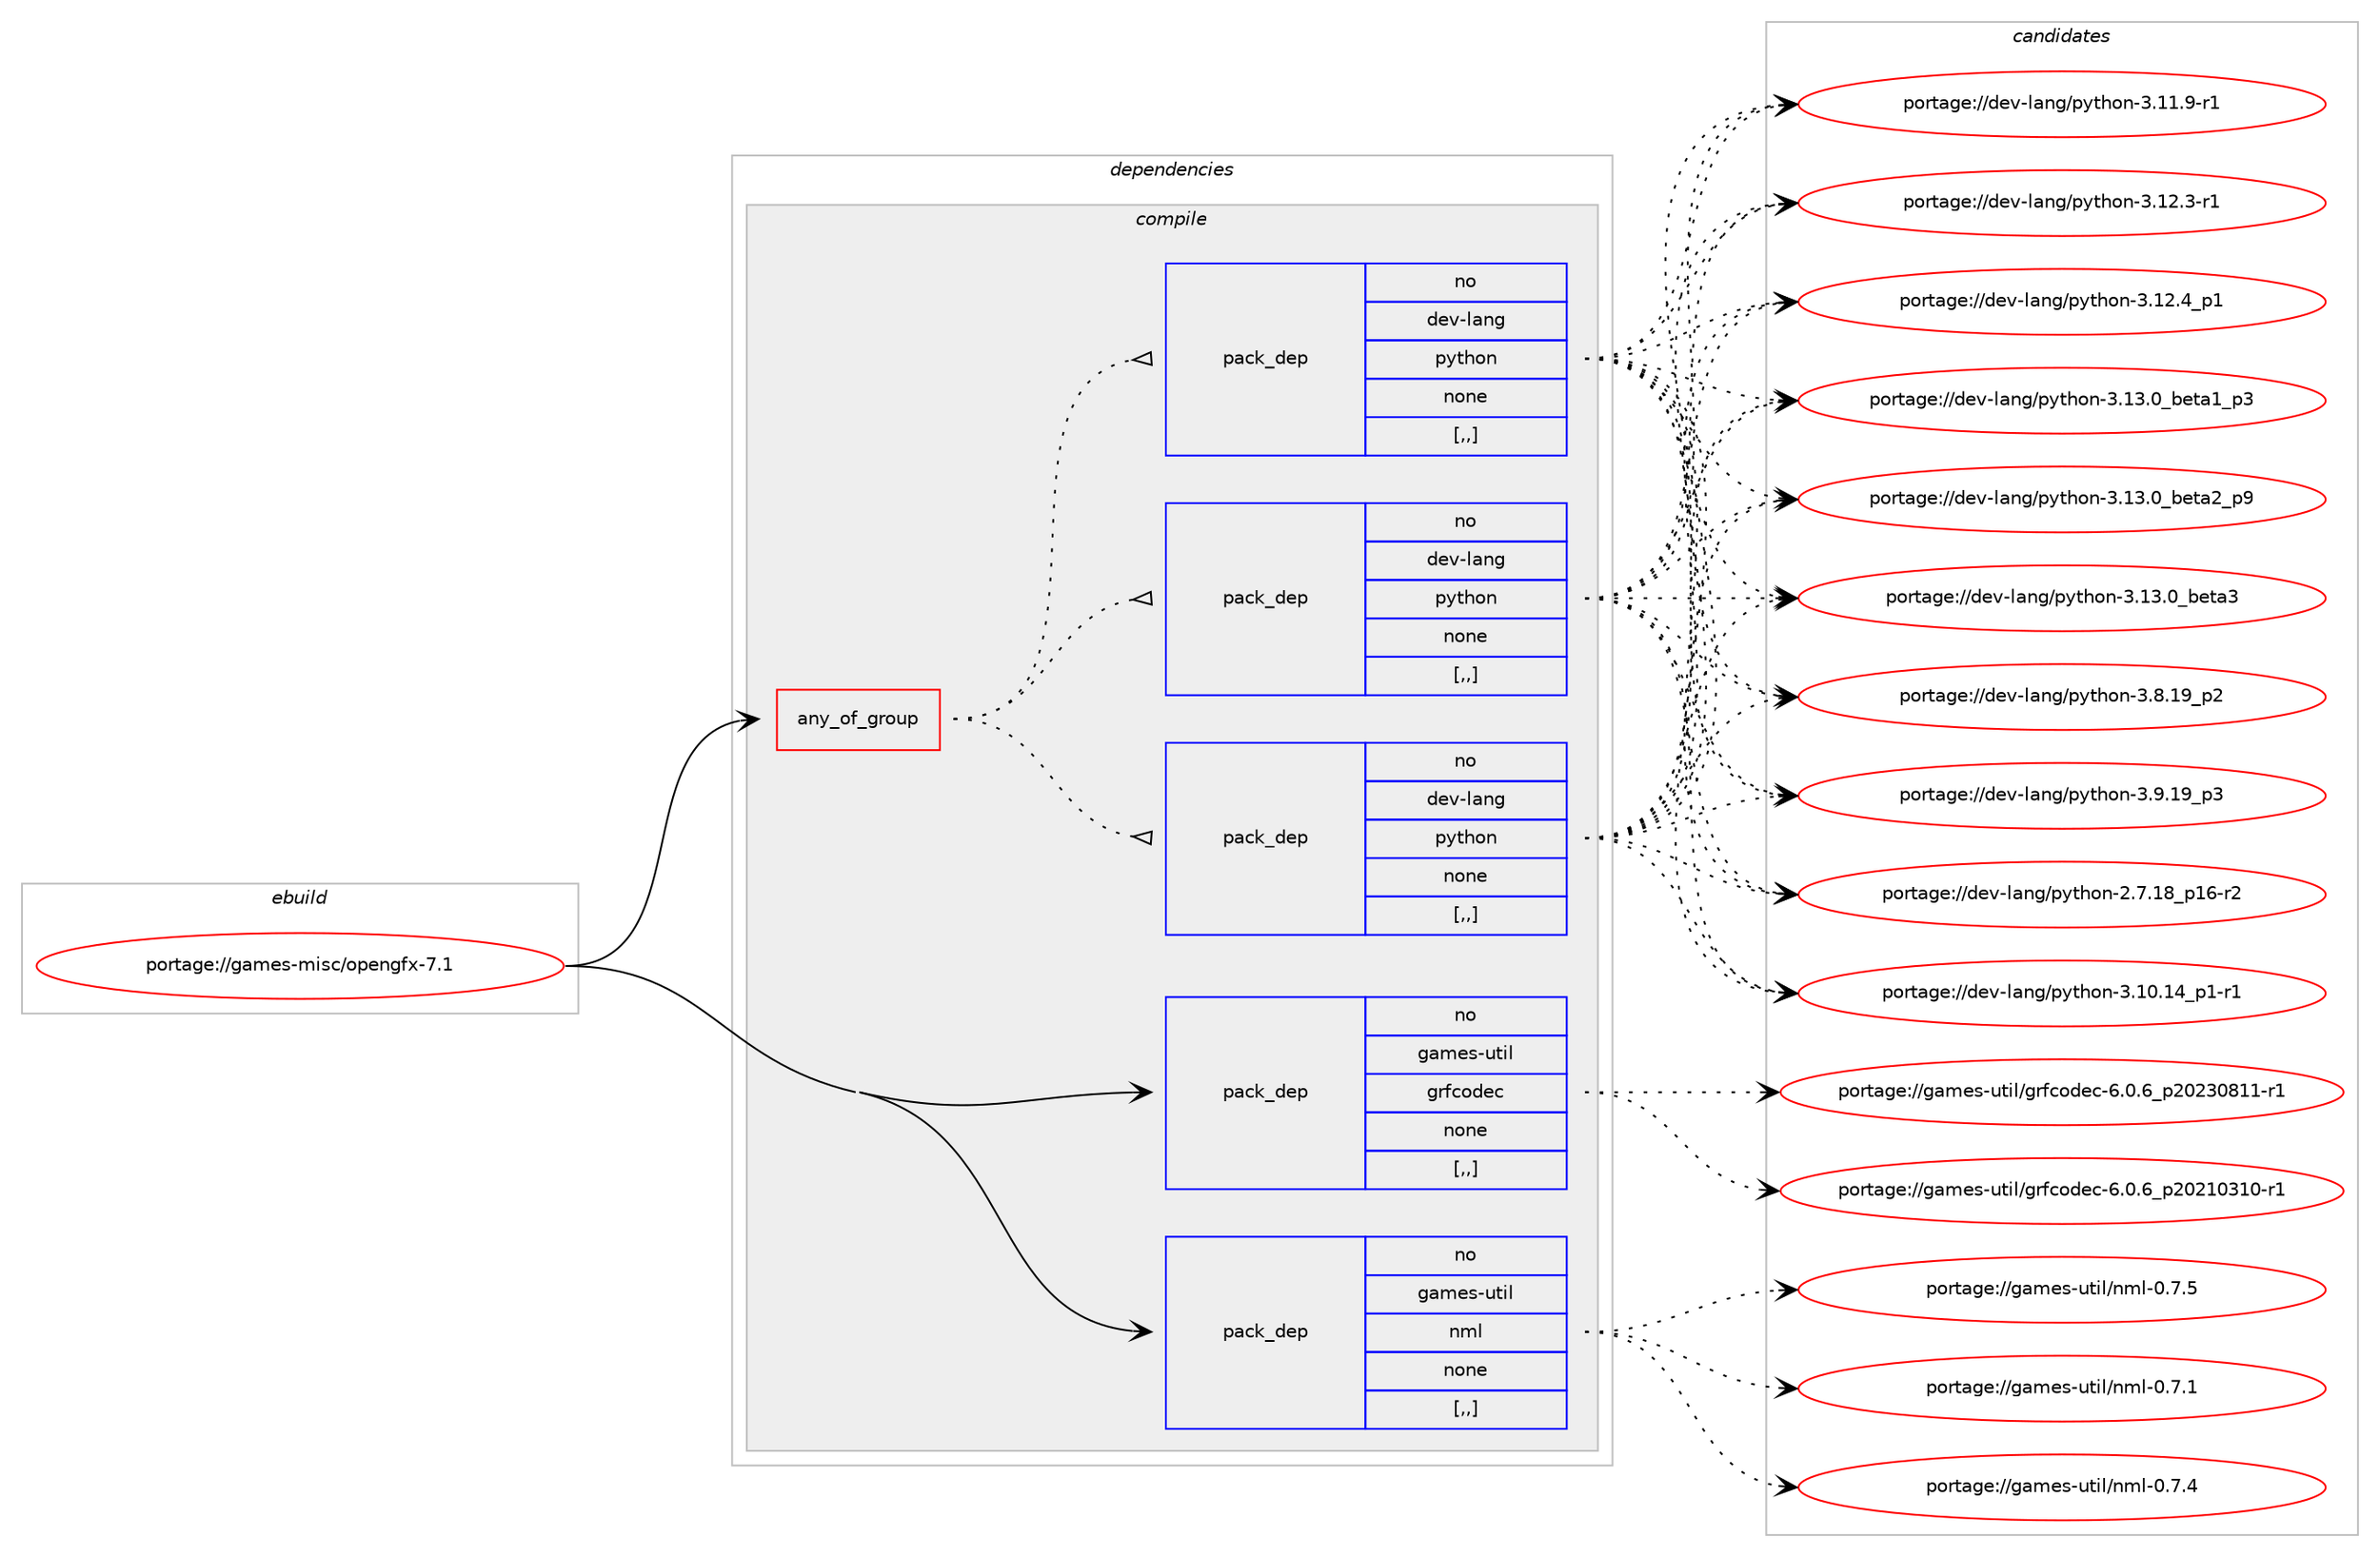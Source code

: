 digraph prolog {

# *************
# Graph options
# *************

newrank=true;
concentrate=true;
compound=true;
graph [rankdir=LR,fontname=Helvetica,fontsize=10,ranksep=1.5];#, ranksep=2.5, nodesep=0.2];
edge  [arrowhead=vee];
node  [fontname=Helvetica,fontsize=10];

# **********
# The ebuild
# **********

subgraph cluster_leftcol {
color=gray;
rank=same;
label=<<i>ebuild</i>>;
id [label="portage://games-misc/opengfx-7.1", color=red, width=4, href="../games-misc/opengfx-7.1.svg"];
}

# ****************
# The dependencies
# ****************

subgraph cluster_midcol {
color=gray;
label=<<i>dependencies</i>>;
subgraph cluster_compile {
fillcolor="#eeeeee";
style=filled;
label=<<i>compile</i>>;
subgraph any1334 {
dependency226346 [label=<<TABLE BORDER="0" CELLBORDER="1" CELLSPACING="0" CELLPADDING="4"><TR><TD CELLPADDING="10">any_of_group</TD></TR></TABLE>>, shape=none, color=red];subgraph pack162118 {
dependency226347 [label=<<TABLE BORDER="0" CELLBORDER="1" CELLSPACING="0" CELLPADDING="4" WIDTH="220"><TR><TD ROWSPAN="6" CELLPADDING="30">pack_dep</TD></TR><TR><TD WIDTH="110">no</TD></TR><TR><TD>dev-lang</TD></TR><TR><TD>python</TD></TR><TR><TD>none</TD></TR><TR><TD>[,,]</TD></TR></TABLE>>, shape=none, color=blue];
}
dependency226346:e -> dependency226347:w [weight=20,style="dotted",arrowhead="oinv"];
subgraph pack162119 {
dependency226348 [label=<<TABLE BORDER="0" CELLBORDER="1" CELLSPACING="0" CELLPADDING="4" WIDTH="220"><TR><TD ROWSPAN="6" CELLPADDING="30">pack_dep</TD></TR><TR><TD WIDTH="110">no</TD></TR><TR><TD>dev-lang</TD></TR><TR><TD>python</TD></TR><TR><TD>none</TD></TR><TR><TD>[,,]</TD></TR></TABLE>>, shape=none, color=blue];
}
dependency226346:e -> dependency226348:w [weight=20,style="dotted",arrowhead="oinv"];
subgraph pack162120 {
dependency226349 [label=<<TABLE BORDER="0" CELLBORDER="1" CELLSPACING="0" CELLPADDING="4" WIDTH="220"><TR><TD ROWSPAN="6" CELLPADDING="30">pack_dep</TD></TR><TR><TD WIDTH="110">no</TD></TR><TR><TD>dev-lang</TD></TR><TR><TD>python</TD></TR><TR><TD>none</TD></TR><TR><TD>[,,]</TD></TR></TABLE>>, shape=none, color=blue];
}
dependency226346:e -> dependency226349:w [weight=20,style="dotted",arrowhead="oinv"];
}
id:e -> dependency226346:w [weight=20,style="solid",arrowhead="vee"];
subgraph pack162121 {
dependency226350 [label=<<TABLE BORDER="0" CELLBORDER="1" CELLSPACING="0" CELLPADDING="4" WIDTH="220"><TR><TD ROWSPAN="6" CELLPADDING="30">pack_dep</TD></TR><TR><TD WIDTH="110">no</TD></TR><TR><TD>games-util</TD></TR><TR><TD>grfcodec</TD></TR><TR><TD>none</TD></TR><TR><TD>[,,]</TD></TR></TABLE>>, shape=none, color=blue];
}
id:e -> dependency226350:w [weight=20,style="solid",arrowhead="vee"];
subgraph pack162122 {
dependency226351 [label=<<TABLE BORDER="0" CELLBORDER="1" CELLSPACING="0" CELLPADDING="4" WIDTH="220"><TR><TD ROWSPAN="6" CELLPADDING="30">pack_dep</TD></TR><TR><TD WIDTH="110">no</TD></TR><TR><TD>games-util</TD></TR><TR><TD>nml</TD></TR><TR><TD>none</TD></TR><TR><TD>[,,]</TD></TR></TABLE>>, shape=none, color=blue];
}
id:e -> dependency226351:w [weight=20,style="solid",arrowhead="vee"];
}
subgraph cluster_compileandrun {
fillcolor="#eeeeee";
style=filled;
label=<<i>compile and run</i>>;
}
subgraph cluster_run {
fillcolor="#eeeeee";
style=filled;
label=<<i>run</i>>;
}
}

# **************
# The candidates
# **************

subgraph cluster_choices {
rank=same;
color=gray;
label=<<i>candidates</i>>;

subgraph choice162118 {
color=black;
nodesep=1;
choice100101118451089711010347112121116104111110455046554649569511249544511450 [label="portage://dev-lang/python-2.7.18_p16-r2", color=red, width=4,href="../dev-lang/python-2.7.18_p16-r2.svg"];
choice100101118451089711010347112121116104111110455146494846495295112494511449 [label="portage://dev-lang/python-3.10.14_p1-r1", color=red, width=4,href="../dev-lang/python-3.10.14_p1-r1.svg"];
choice100101118451089711010347112121116104111110455146494946574511449 [label="portage://dev-lang/python-3.11.9-r1", color=red, width=4,href="../dev-lang/python-3.11.9-r1.svg"];
choice100101118451089711010347112121116104111110455146495046514511449 [label="portage://dev-lang/python-3.12.3-r1", color=red, width=4,href="../dev-lang/python-3.12.3-r1.svg"];
choice100101118451089711010347112121116104111110455146495046529511249 [label="portage://dev-lang/python-3.12.4_p1", color=red, width=4,href="../dev-lang/python-3.12.4_p1.svg"];
choice10010111845108971101034711212111610411111045514649514648959810111697499511251 [label="portage://dev-lang/python-3.13.0_beta1_p3", color=red, width=4,href="../dev-lang/python-3.13.0_beta1_p3.svg"];
choice10010111845108971101034711212111610411111045514649514648959810111697509511257 [label="portage://dev-lang/python-3.13.0_beta2_p9", color=red, width=4,href="../dev-lang/python-3.13.0_beta2_p9.svg"];
choice1001011184510897110103471121211161041111104551464951464895981011169751 [label="portage://dev-lang/python-3.13.0_beta3", color=red, width=4,href="../dev-lang/python-3.13.0_beta3.svg"];
choice100101118451089711010347112121116104111110455146564649579511250 [label="portage://dev-lang/python-3.8.19_p2", color=red, width=4,href="../dev-lang/python-3.8.19_p2.svg"];
choice100101118451089711010347112121116104111110455146574649579511251 [label="portage://dev-lang/python-3.9.19_p3", color=red, width=4,href="../dev-lang/python-3.9.19_p3.svg"];
dependency226347:e -> choice100101118451089711010347112121116104111110455046554649569511249544511450:w [style=dotted,weight="100"];
dependency226347:e -> choice100101118451089711010347112121116104111110455146494846495295112494511449:w [style=dotted,weight="100"];
dependency226347:e -> choice100101118451089711010347112121116104111110455146494946574511449:w [style=dotted,weight="100"];
dependency226347:e -> choice100101118451089711010347112121116104111110455146495046514511449:w [style=dotted,weight="100"];
dependency226347:e -> choice100101118451089711010347112121116104111110455146495046529511249:w [style=dotted,weight="100"];
dependency226347:e -> choice10010111845108971101034711212111610411111045514649514648959810111697499511251:w [style=dotted,weight="100"];
dependency226347:e -> choice10010111845108971101034711212111610411111045514649514648959810111697509511257:w [style=dotted,weight="100"];
dependency226347:e -> choice1001011184510897110103471121211161041111104551464951464895981011169751:w [style=dotted,weight="100"];
dependency226347:e -> choice100101118451089711010347112121116104111110455146564649579511250:w [style=dotted,weight="100"];
dependency226347:e -> choice100101118451089711010347112121116104111110455146574649579511251:w [style=dotted,weight="100"];
}
subgraph choice162119 {
color=black;
nodesep=1;
choice100101118451089711010347112121116104111110455046554649569511249544511450 [label="portage://dev-lang/python-2.7.18_p16-r2", color=red, width=4,href="../dev-lang/python-2.7.18_p16-r2.svg"];
choice100101118451089711010347112121116104111110455146494846495295112494511449 [label="portage://dev-lang/python-3.10.14_p1-r1", color=red, width=4,href="../dev-lang/python-3.10.14_p1-r1.svg"];
choice100101118451089711010347112121116104111110455146494946574511449 [label="portage://dev-lang/python-3.11.9-r1", color=red, width=4,href="../dev-lang/python-3.11.9-r1.svg"];
choice100101118451089711010347112121116104111110455146495046514511449 [label="portage://dev-lang/python-3.12.3-r1", color=red, width=4,href="../dev-lang/python-3.12.3-r1.svg"];
choice100101118451089711010347112121116104111110455146495046529511249 [label="portage://dev-lang/python-3.12.4_p1", color=red, width=4,href="../dev-lang/python-3.12.4_p1.svg"];
choice10010111845108971101034711212111610411111045514649514648959810111697499511251 [label="portage://dev-lang/python-3.13.0_beta1_p3", color=red, width=4,href="../dev-lang/python-3.13.0_beta1_p3.svg"];
choice10010111845108971101034711212111610411111045514649514648959810111697509511257 [label="portage://dev-lang/python-3.13.0_beta2_p9", color=red, width=4,href="../dev-lang/python-3.13.0_beta2_p9.svg"];
choice1001011184510897110103471121211161041111104551464951464895981011169751 [label="portage://dev-lang/python-3.13.0_beta3", color=red, width=4,href="../dev-lang/python-3.13.0_beta3.svg"];
choice100101118451089711010347112121116104111110455146564649579511250 [label="portage://dev-lang/python-3.8.19_p2", color=red, width=4,href="../dev-lang/python-3.8.19_p2.svg"];
choice100101118451089711010347112121116104111110455146574649579511251 [label="portage://dev-lang/python-3.9.19_p3", color=red, width=4,href="../dev-lang/python-3.9.19_p3.svg"];
dependency226348:e -> choice100101118451089711010347112121116104111110455046554649569511249544511450:w [style=dotted,weight="100"];
dependency226348:e -> choice100101118451089711010347112121116104111110455146494846495295112494511449:w [style=dotted,weight="100"];
dependency226348:e -> choice100101118451089711010347112121116104111110455146494946574511449:w [style=dotted,weight="100"];
dependency226348:e -> choice100101118451089711010347112121116104111110455146495046514511449:w [style=dotted,weight="100"];
dependency226348:e -> choice100101118451089711010347112121116104111110455146495046529511249:w [style=dotted,weight="100"];
dependency226348:e -> choice10010111845108971101034711212111610411111045514649514648959810111697499511251:w [style=dotted,weight="100"];
dependency226348:e -> choice10010111845108971101034711212111610411111045514649514648959810111697509511257:w [style=dotted,weight="100"];
dependency226348:e -> choice1001011184510897110103471121211161041111104551464951464895981011169751:w [style=dotted,weight="100"];
dependency226348:e -> choice100101118451089711010347112121116104111110455146564649579511250:w [style=dotted,weight="100"];
dependency226348:e -> choice100101118451089711010347112121116104111110455146574649579511251:w [style=dotted,weight="100"];
}
subgraph choice162120 {
color=black;
nodesep=1;
choice100101118451089711010347112121116104111110455046554649569511249544511450 [label="portage://dev-lang/python-2.7.18_p16-r2", color=red, width=4,href="../dev-lang/python-2.7.18_p16-r2.svg"];
choice100101118451089711010347112121116104111110455146494846495295112494511449 [label="portage://dev-lang/python-3.10.14_p1-r1", color=red, width=4,href="../dev-lang/python-3.10.14_p1-r1.svg"];
choice100101118451089711010347112121116104111110455146494946574511449 [label="portage://dev-lang/python-3.11.9-r1", color=red, width=4,href="../dev-lang/python-3.11.9-r1.svg"];
choice100101118451089711010347112121116104111110455146495046514511449 [label="portage://dev-lang/python-3.12.3-r1", color=red, width=4,href="../dev-lang/python-3.12.3-r1.svg"];
choice100101118451089711010347112121116104111110455146495046529511249 [label="portage://dev-lang/python-3.12.4_p1", color=red, width=4,href="../dev-lang/python-3.12.4_p1.svg"];
choice10010111845108971101034711212111610411111045514649514648959810111697499511251 [label="portage://dev-lang/python-3.13.0_beta1_p3", color=red, width=4,href="../dev-lang/python-3.13.0_beta1_p3.svg"];
choice10010111845108971101034711212111610411111045514649514648959810111697509511257 [label="portage://dev-lang/python-3.13.0_beta2_p9", color=red, width=4,href="../dev-lang/python-3.13.0_beta2_p9.svg"];
choice1001011184510897110103471121211161041111104551464951464895981011169751 [label="portage://dev-lang/python-3.13.0_beta3", color=red, width=4,href="../dev-lang/python-3.13.0_beta3.svg"];
choice100101118451089711010347112121116104111110455146564649579511250 [label="portage://dev-lang/python-3.8.19_p2", color=red, width=4,href="../dev-lang/python-3.8.19_p2.svg"];
choice100101118451089711010347112121116104111110455146574649579511251 [label="portage://dev-lang/python-3.9.19_p3", color=red, width=4,href="../dev-lang/python-3.9.19_p3.svg"];
dependency226349:e -> choice100101118451089711010347112121116104111110455046554649569511249544511450:w [style=dotted,weight="100"];
dependency226349:e -> choice100101118451089711010347112121116104111110455146494846495295112494511449:w [style=dotted,weight="100"];
dependency226349:e -> choice100101118451089711010347112121116104111110455146494946574511449:w [style=dotted,weight="100"];
dependency226349:e -> choice100101118451089711010347112121116104111110455146495046514511449:w [style=dotted,weight="100"];
dependency226349:e -> choice100101118451089711010347112121116104111110455146495046529511249:w [style=dotted,weight="100"];
dependency226349:e -> choice10010111845108971101034711212111610411111045514649514648959810111697499511251:w [style=dotted,weight="100"];
dependency226349:e -> choice10010111845108971101034711212111610411111045514649514648959810111697509511257:w [style=dotted,weight="100"];
dependency226349:e -> choice1001011184510897110103471121211161041111104551464951464895981011169751:w [style=dotted,weight="100"];
dependency226349:e -> choice100101118451089711010347112121116104111110455146564649579511250:w [style=dotted,weight="100"];
dependency226349:e -> choice100101118451089711010347112121116104111110455146574649579511251:w [style=dotted,weight="100"];
}
subgraph choice162121 {
color=black;
nodesep=1;
choice10397109101115451171161051084710311410299111100101994554464846549511250485049485149484511449 [label="portage://games-util/grfcodec-6.0.6_p20210310-r1", color=red, width=4,href="../games-util/grfcodec-6.0.6_p20210310-r1.svg"];
choice10397109101115451171161051084710311410299111100101994554464846549511250485051485649494511449 [label="portage://games-util/grfcodec-6.0.6_p20230811-r1", color=red, width=4,href="../games-util/grfcodec-6.0.6_p20230811-r1.svg"];
dependency226350:e -> choice10397109101115451171161051084710311410299111100101994554464846549511250485049485149484511449:w [style=dotted,weight="100"];
dependency226350:e -> choice10397109101115451171161051084710311410299111100101994554464846549511250485051485649494511449:w [style=dotted,weight="100"];
}
subgraph choice162122 {
color=black;
nodesep=1;
choice103971091011154511711610510847110109108454846554649 [label="portage://games-util/nml-0.7.1", color=red, width=4,href="../games-util/nml-0.7.1.svg"];
choice103971091011154511711610510847110109108454846554652 [label="portage://games-util/nml-0.7.4", color=red, width=4,href="../games-util/nml-0.7.4.svg"];
choice103971091011154511711610510847110109108454846554653 [label="portage://games-util/nml-0.7.5", color=red, width=4,href="../games-util/nml-0.7.5.svg"];
dependency226351:e -> choice103971091011154511711610510847110109108454846554649:w [style=dotted,weight="100"];
dependency226351:e -> choice103971091011154511711610510847110109108454846554652:w [style=dotted,weight="100"];
dependency226351:e -> choice103971091011154511711610510847110109108454846554653:w [style=dotted,weight="100"];
}
}

}
